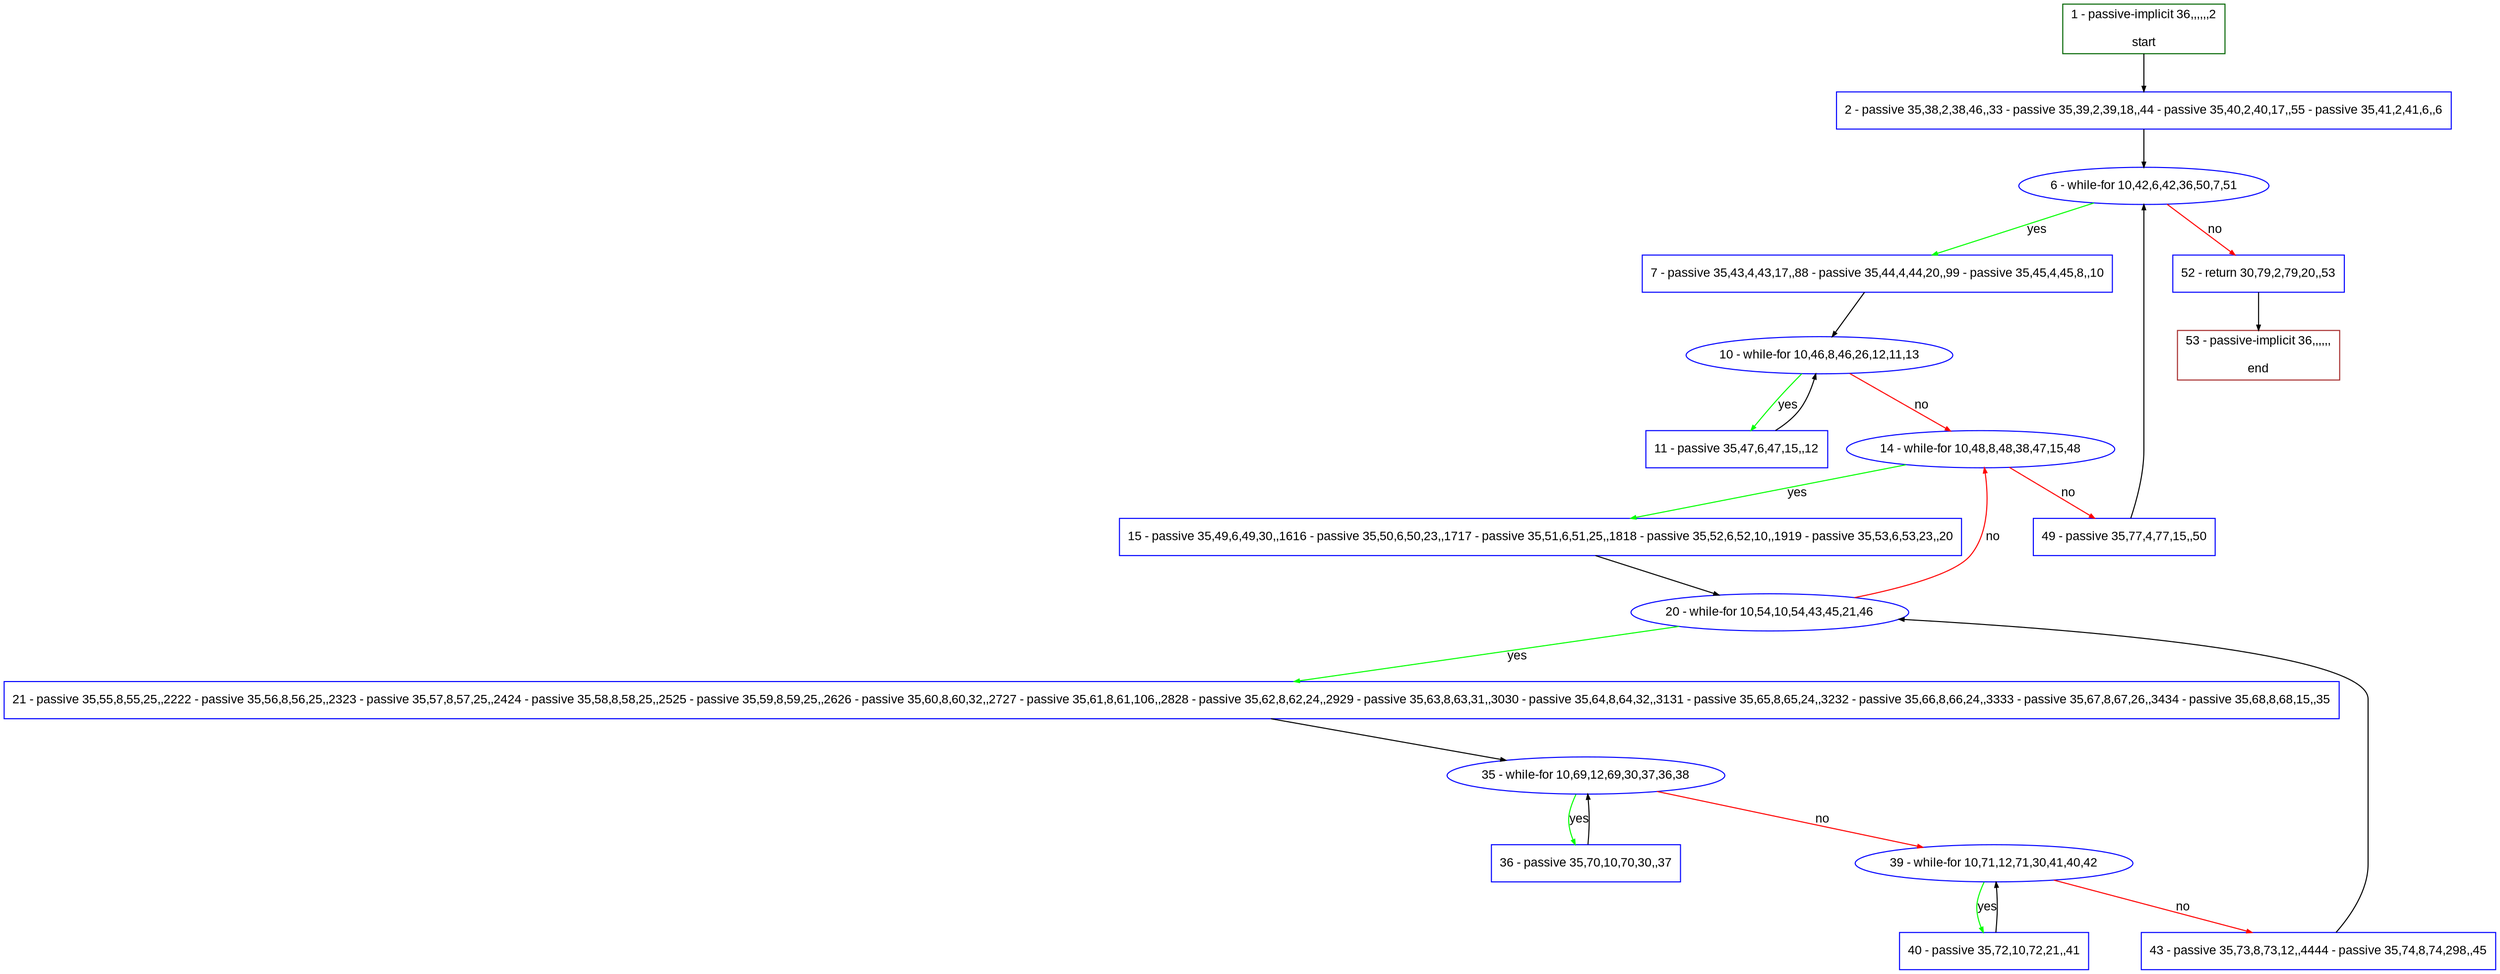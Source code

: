 digraph "" {
  graph [pack="true", label="", fontsize="12", packmode="clust", fontname="Arial", fillcolor="#FFFFCC", bgcolor="white", style="rounded,filled", compound="true"];
  node [node_initialized="no", label="", color="grey", fontsize="12", fillcolor="white", fontname="Arial", style="filled", shape="rectangle", compound="true", fixedsize="false"];
  edge [fontcolor="black", arrowhead="normal", arrowtail="none", arrowsize="0.5", ltail="", label="", color="black", fontsize="12", lhead="", fontname="Arial", dir="forward", compound="true"];
  __N1 [label="2 - passive 35,38,2,38,46,,33 - passive 35,39,2,39,18,,44 - passive 35,40,2,40,17,,55 - passive 35,41,2,41,6,,6", color="#0000ff", fillcolor="#ffffff", style="filled", shape="box"];
  __N2 [label="1 - passive-implicit 36,,,,,,2\n\nstart", color="#006400", fillcolor="#ffffff", style="filled", shape="box"];
  __N3 [label="6 - while-for 10,42,6,42,36,50,7,51", color="#0000ff", fillcolor="#ffffff", style="filled", shape="oval"];
  __N4 [label="7 - passive 35,43,4,43,17,,88 - passive 35,44,4,44,20,,99 - passive 35,45,4,45,8,,10", color="#0000ff", fillcolor="#ffffff", style="filled", shape="box"];
  __N5 [label="52 - return 30,79,2,79,20,,53", color="#0000ff", fillcolor="#ffffff", style="filled", shape="box"];
  __N6 [label="10 - while-for 10,46,8,46,26,12,11,13", color="#0000ff", fillcolor="#ffffff", style="filled", shape="oval"];
  __N7 [label="11 - passive 35,47,6,47,15,,12", color="#0000ff", fillcolor="#ffffff", style="filled", shape="box"];
  __N8 [label="14 - while-for 10,48,8,48,38,47,15,48", color="#0000ff", fillcolor="#ffffff", style="filled", shape="oval"];
  __N9 [label="15 - passive 35,49,6,49,30,,1616 - passive 35,50,6,50,23,,1717 - passive 35,51,6,51,25,,1818 - passive 35,52,6,52,10,,1919 - passive 35,53,6,53,23,,20", color="#0000ff", fillcolor="#ffffff", style="filled", shape="box"];
  __N10 [label="49 - passive 35,77,4,77,15,,50", color="#0000ff", fillcolor="#ffffff", style="filled", shape="box"];
  __N11 [label="20 - while-for 10,54,10,54,43,45,21,46", color="#0000ff", fillcolor="#ffffff", style="filled", shape="oval"];
  __N12 [label="21 - passive 35,55,8,55,25,,2222 - passive 35,56,8,56,25,,2323 - passive 35,57,8,57,25,,2424 - passive 35,58,8,58,25,,2525 - passive 35,59,8,59,25,,2626 - passive 35,60,8,60,32,,2727 - passive 35,61,8,61,106,,2828 - passive 35,62,8,62,24,,2929 - passive 35,63,8,63,31,,3030 - passive 35,64,8,64,32,,3131 - passive 35,65,8,65,24,,3232 - passive 35,66,8,66,24,,3333 - passive 35,67,8,67,26,,3434 - passive 35,68,8,68,15,,35", color="#0000ff", fillcolor="#ffffff", style="filled", shape="box"];
  __N13 [label="35 - while-for 10,69,12,69,30,37,36,38", color="#0000ff", fillcolor="#ffffff", style="filled", shape="oval"];
  __N14 [label="36 - passive 35,70,10,70,30,,37", color="#0000ff", fillcolor="#ffffff", style="filled", shape="box"];
  __N15 [label="39 - while-for 10,71,12,71,30,41,40,42", color="#0000ff", fillcolor="#ffffff", style="filled", shape="oval"];
  __N16 [label="40 - passive 35,72,10,72,21,,41", color="#0000ff", fillcolor="#ffffff", style="filled", shape="box"];
  __N17 [label="43 - passive 35,73,8,73,12,,4444 - passive 35,74,8,74,298,,45", color="#0000ff", fillcolor="#ffffff", style="filled", shape="box"];
  __N18 [label="53 - passive-implicit 36,,,,,,\n\nend", color="#a52a2a", fillcolor="#ffffff", style="filled", shape="box"];
  __N2 -> __N1 [arrowhead="normal", arrowtail="none", color="#000000", label="", dir="forward"];
  __N1 -> __N3 [arrowhead="normal", arrowtail="none", color="#000000", label="", dir="forward"];
  __N3 -> __N4 [arrowhead="normal", arrowtail="none", color="#00ff00", label="yes", dir="forward"];
  __N3 -> __N5 [arrowhead="normal", arrowtail="none", color="#ff0000", label="no", dir="forward"];
  __N4 -> __N6 [arrowhead="normal", arrowtail="none", color="#000000", label="", dir="forward"];
  __N6 -> __N7 [arrowhead="normal", arrowtail="none", color="#00ff00", label="yes", dir="forward"];
  __N7 -> __N6 [arrowhead="normal", arrowtail="none", color="#000000", label="", dir="forward"];
  __N6 -> __N8 [arrowhead="normal", arrowtail="none", color="#ff0000", label="no", dir="forward"];
  __N8 -> __N9 [arrowhead="normal", arrowtail="none", color="#00ff00", label="yes", dir="forward"];
  __N8 -> __N10 [arrowhead="normal", arrowtail="none", color="#ff0000", label="no", dir="forward"];
  __N9 -> __N11 [arrowhead="normal", arrowtail="none", color="#000000", label="", dir="forward"];
  __N11 -> __N8 [arrowhead="normal", arrowtail="none", color="#ff0000", label="no", dir="forward"];
  __N11 -> __N12 [arrowhead="normal", arrowtail="none", color="#00ff00", label="yes", dir="forward"];
  __N12 -> __N13 [arrowhead="normal", arrowtail="none", color="#000000", label="", dir="forward"];
  __N13 -> __N14 [arrowhead="normal", arrowtail="none", color="#00ff00", label="yes", dir="forward"];
  __N14 -> __N13 [arrowhead="normal", arrowtail="none", color="#000000", label="", dir="forward"];
  __N13 -> __N15 [arrowhead="normal", arrowtail="none", color="#ff0000", label="no", dir="forward"];
  __N15 -> __N16 [arrowhead="normal", arrowtail="none", color="#00ff00", label="yes", dir="forward"];
  __N16 -> __N15 [arrowhead="normal", arrowtail="none", color="#000000", label="", dir="forward"];
  __N15 -> __N17 [arrowhead="normal", arrowtail="none", color="#ff0000", label="no", dir="forward"];
  __N17 -> __N11 [arrowhead="normal", arrowtail="none", color="#000000", label="", dir="forward"];
  __N10 -> __N3 [arrowhead="normal", arrowtail="none", color="#000000", label="", dir="forward"];
  __N5 -> __N18 [arrowhead="normal", arrowtail="none", color="#000000", label="", dir="forward"];
}
